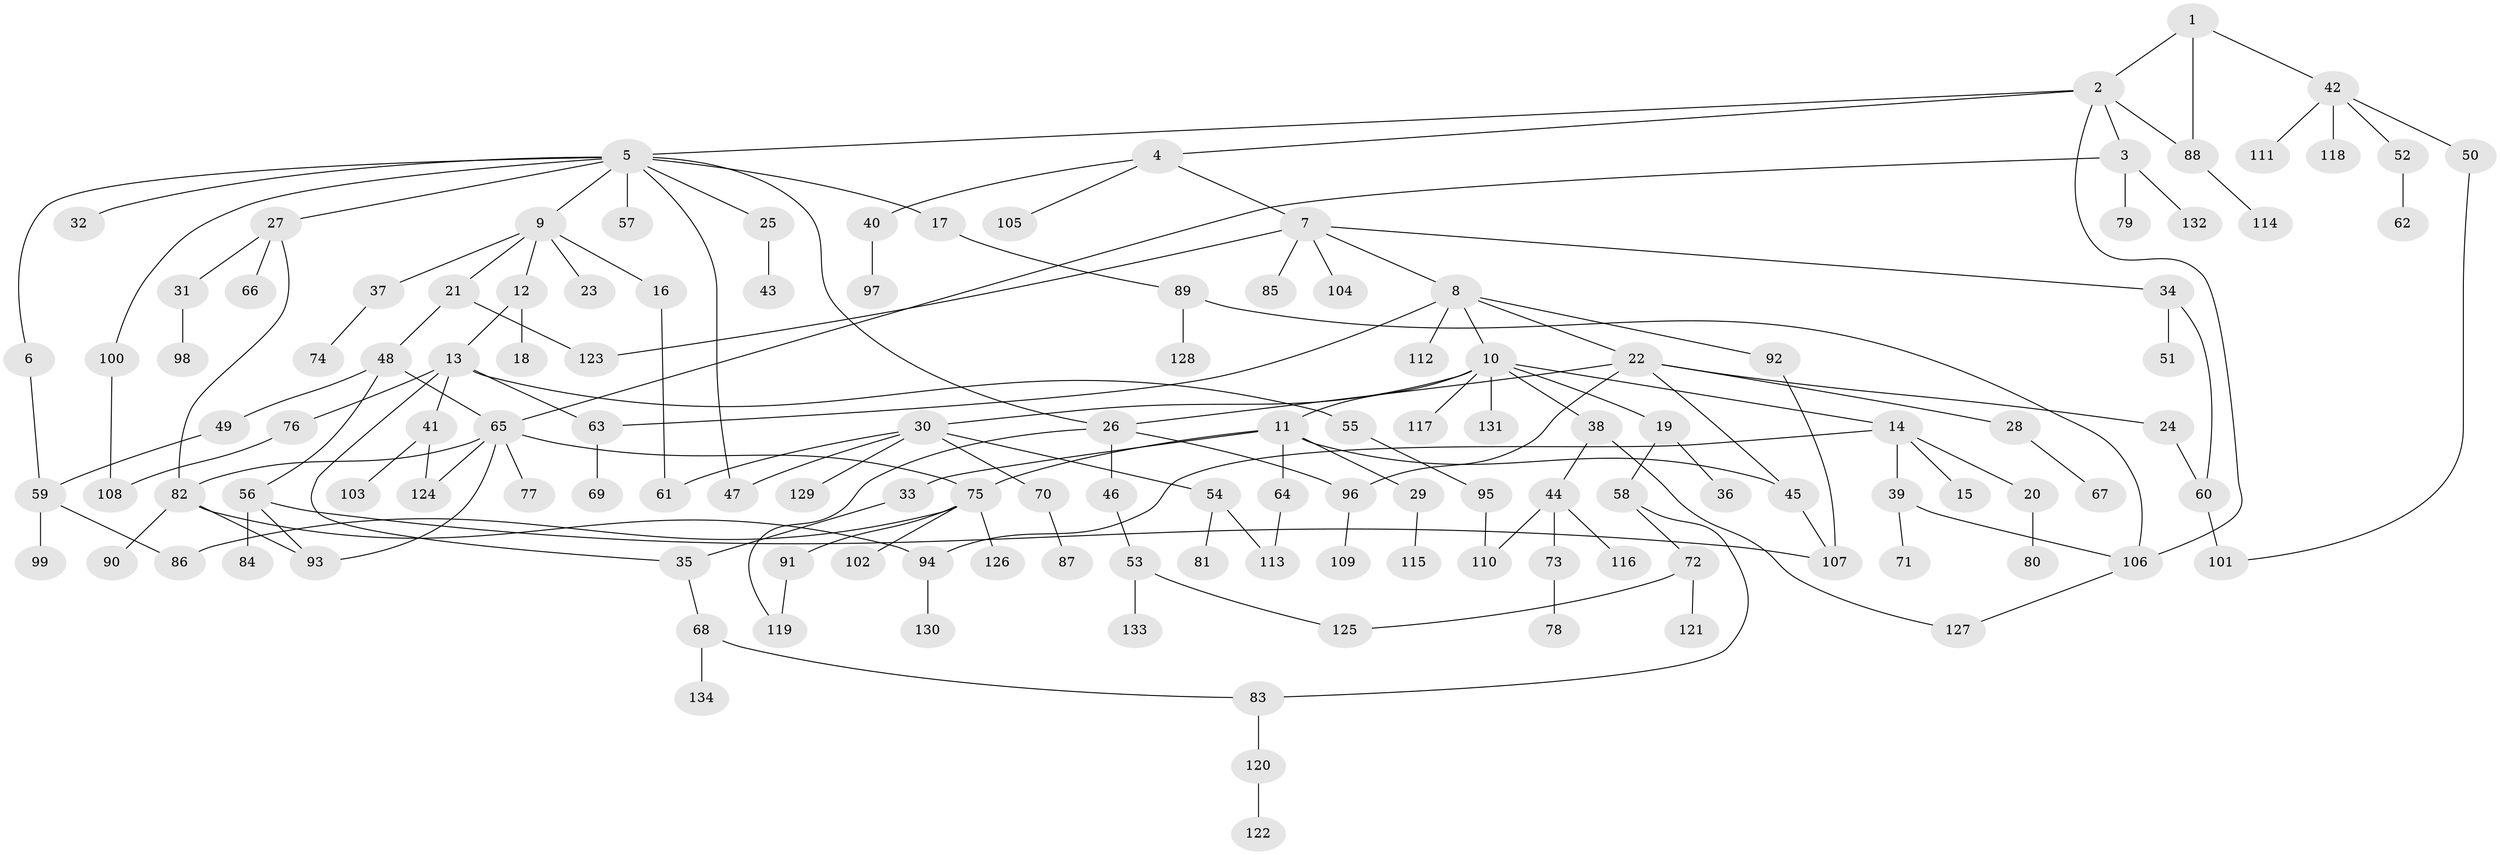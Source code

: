 // Generated by graph-tools (version 1.1) at 2025/34/03/09/25 02:34:14]
// undirected, 134 vertices, 164 edges
graph export_dot {
graph [start="1"]
  node [color=gray90,style=filled];
  1;
  2;
  3;
  4;
  5;
  6;
  7;
  8;
  9;
  10;
  11;
  12;
  13;
  14;
  15;
  16;
  17;
  18;
  19;
  20;
  21;
  22;
  23;
  24;
  25;
  26;
  27;
  28;
  29;
  30;
  31;
  32;
  33;
  34;
  35;
  36;
  37;
  38;
  39;
  40;
  41;
  42;
  43;
  44;
  45;
  46;
  47;
  48;
  49;
  50;
  51;
  52;
  53;
  54;
  55;
  56;
  57;
  58;
  59;
  60;
  61;
  62;
  63;
  64;
  65;
  66;
  67;
  68;
  69;
  70;
  71;
  72;
  73;
  74;
  75;
  76;
  77;
  78;
  79;
  80;
  81;
  82;
  83;
  84;
  85;
  86;
  87;
  88;
  89;
  90;
  91;
  92;
  93;
  94;
  95;
  96;
  97;
  98;
  99;
  100;
  101;
  102;
  103;
  104;
  105;
  106;
  107;
  108;
  109;
  110;
  111;
  112;
  113;
  114;
  115;
  116;
  117;
  118;
  119;
  120;
  121;
  122;
  123;
  124;
  125;
  126;
  127;
  128;
  129;
  130;
  131;
  132;
  133;
  134;
  1 -- 2;
  1 -- 42;
  1 -- 88;
  2 -- 3;
  2 -- 4;
  2 -- 5;
  2 -- 106;
  2 -- 88;
  3 -- 65;
  3 -- 79;
  3 -- 132;
  4 -- 7;
  4 -- 40;
  4 -- 105;
  5 -- 6;
  5 -- 9;
  5 -- 17;
  5 -- 25;
  5 -- 26;
  5 -- 27;
  5 -- 32;
  5 -- 57;
  5 -- 100;
  5 -- 47;
  6 -- 59;
  7 -- 8;
  7 -- 34;
  7 -- 85;
  7 -- 104;
  7 -- 123;
  8 -- 10;
  8 -- 22;
  8 -- 63;
  8 -- 92;
  8 -- 112;
  9 -- 12;
  9 -- 16;
  9 -- 21;
  9 -- 23;
  9 -- 37;
  10 -- 11;
  10 -- 14;
  10 -- 19;
  10 -- 30;
  10 -- 38;
  10 -- 117;
  10 -- 131;
  11 -- 29;
  11 -- 33;
  11 -- 45;
  11 -- 64;
  11 -- 75;
  12 -- 13;
  12 -- 18;
  13 -- 41;
  13 -- 55;
  13 -- 76;
  13 -- 63;
  13 -- 35;
  14 -- 15;
  14 -- 20;
  14 -- 39;
  14 -- 94;
  16 -- 61;
  17 -- 89;
  19 -- 36;
  19 -- 58;
  20 -- 80;
  21 -- 48;
  21 -- 123;
  22 -- 24;
  22 -- 28;
  22 -- 96;
  22 -- 26;
  22 -- 45;
  24 -- 60;
  25 -- 43;
  26 -- 46;
  26 -- 119;
  26 -- 96;
  27 -- 31;
  27 -- 66;
  27 -- 82;
  28 -- 67;
  29 -- 115;
  30 -- 47;
  30 -- 54;
  30 -- 70;
  30 -- 129;
  30 -- 61;
  31 -- 98;
  33 -- 35;
  34 -- 51;
  34 -- 60;
  35 -- 68;
  37 -- 74;
  38 -- 44;
  38 -- 127;
  39 -- 71;
  39 -- 106;
  40 -- 97;
  41 -- 103;
  41 -- 124;
  42 -- 50;
  42 -- 52;
  42 -- 111;
  42 -- 118;
  44 -- 73;
  44 -- 110;
  44 -- 116;
  45 -- 107;
  46 -- 53;
  48 -- 49;
  48 -- 56;
  48 -- 65;
  49 -- 59;
  50 -- 101;
  52 -- 62;
  53 -- 125;
  53 -- 133;
  54 -- 81;
  54 -- 113;
  55 -- 95;
  56 -- 84;
  56 -- 107;
  56 -- 93;
  58 -- 72;
  58 -- 83;
  59 -- 86;
  59 -- 99;
  60 -- 101;
  63 -- 69;
  64 -- 113;
  65 -- 77;
  65 -- 82;
  65 -- 75;
  65 -- 124;
  65 -- 93;
  68 -- 134;
  68 -- 83;
  70 -- 87;
  72 -- 121;
  72 -- 125;
  73 -- 78;
  75 -- 91;
  75 -- 102;
  75 -- 126;
  75 -- 86;
  76 -- 108;
  82 -- 90;
  82 -- 93;
  82 -- 94;
  83 -- 120;
  88 -- 114;
  89 -- 128;
  89 -- 106;
  91 -- 119;
  92 -- 107;
  94 -- 130;
  95 -- 110;
  96 -- 109;
  100 -- 108;
  106 -- 127;
  120 -- 122;
}
